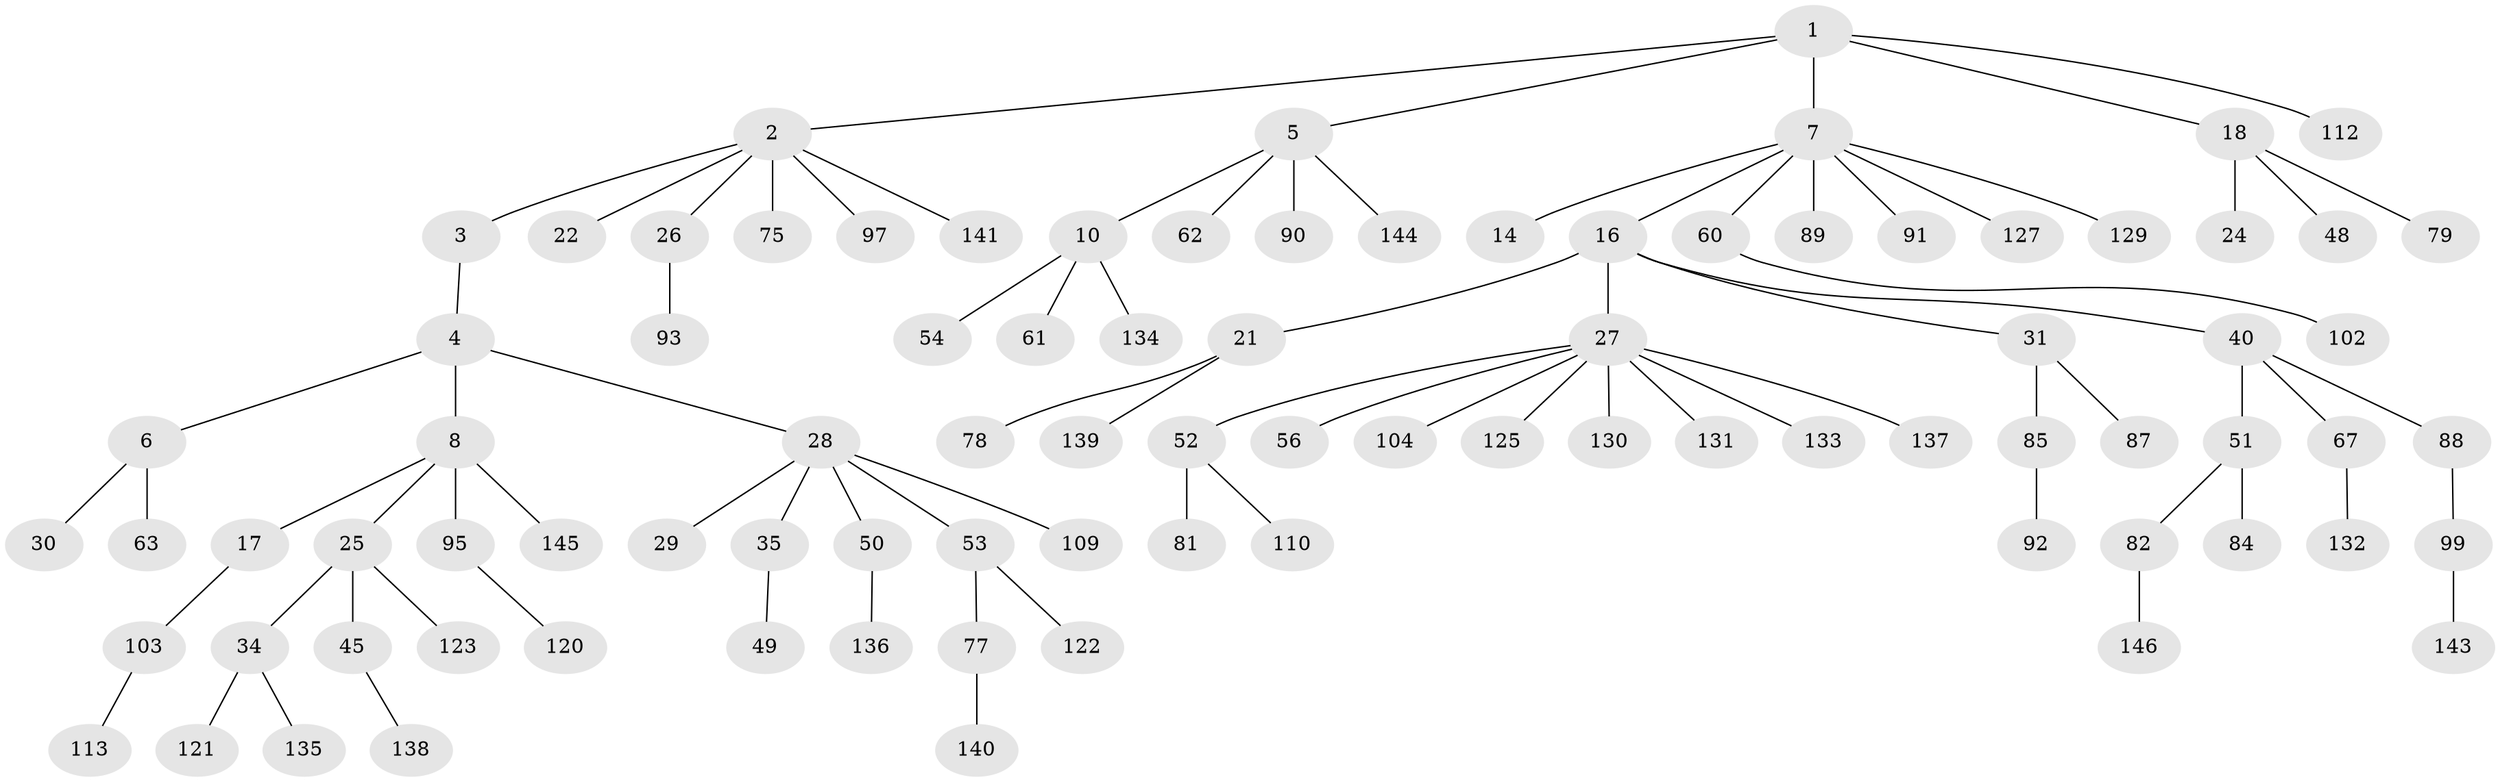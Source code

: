 // original degree distribution, {5: 0.027210884353741496, 6: 0.034013605442176874, 2: 0.2108843537414966, 4: 0.05442176870748299, 3: 0.14285714285714285, 8: 0.006802721088435374, 1: 0.5238095238095238}
// Generated by graph-tools (version 1.1) at 2025/19/03/04/25 18:19:21]
// undirected, 88 vertices, 87 edges
graph export_dot {
graph [start="1"]
  node [color=gray90,style=filled];
  1;
  2 [super="+20+65+13"];
  3;
  4;
  5 [super="+55+32+46"];
  6;
  7 [super="+59+71+58+11"];
  8 [super="+33+117+9"];
  10 [super="+94+15"];
  14 [super="+37+70"];
  16 [super="+147"];
  17;
  18;
  21 [super="+23+39"];
  22;
  24;
  25;
  26 [super="+38"];
  27 [super="+42+41+57"];
  28;
  29 [super="+96"];
  30;
  31 [super="+47+68"];
  34 [super="+101"];
  35 [super="+36+44+74"];
  40 [super="+43+69+83"];
  45;
  48;
  49;
  50;
  51 [super="+76"];
  52 [super="+142"];
  53;
  54 [super="+66"];
  56 [super="+86+98"];
  60 [super="+124"];
  61;
  62;
  63;
  67 [super="+80"];
  75;
  77;
  78;
  79;
  81;
  82;
  84;
  85;
  87;
  88;
  89;
  90 [super="+126"];
  91;
  92;
  93;
  95;
  97;
  99;
  102 [super="+118"];
  103;
  104;
  109;
  110;
  112 [super="+115"];
  113;
  120;
  121;
  122;
  123;
  125;
  127;
  129;
  130;
  131;
  132;
  133;
  134;
  135;
  136;
  137;
  138;
  139;
  140;
  141;
  143;
  144;
  145;
  146;
  1 -- 2;
  1 -- 5;
  1 -- 7;
  1 -- 18;
  1 -- 112;
  2 -- 3;
  2 -- 97;
  2 -- 75;
  2 -- 26;
  2 -- 141;
  2 -- 22;
  3 -- 4;
  4 -- 6;
  4 -- 8;
  4 -- 28;
  5 -- 10;
  5 -- 62;
  5 -- 144;
  5 -- 90;
  6 -- 30;
  6 -- 63;
  7 -- 89;
  7 -- 129;
  7 -- 16;
  7 -- 91;
  7 -- 60;
  7 -- 14;
  7 -- 127;
  8 -- 17;
  8 -- 25;
  8 -- 95;
  8 -- 145;
  10 -- 54;
  10 -- 61;
  10 -- 134;
  16 -- 21;
  16 -- 27;
  16 -- 31;
  16 -- 40;
  17 -- 103;
  18 -- 24;
  18 -- 48;
  18 -- 79;
  21 -- 139;
  21 -- 78;
  25 -- 34;
  25 -- 45;
  25 -- 123;
  26 -- 93;
  27 -- 125;
  27 -- 130;
  27 -- 52;
  27 -- 56;
  27 -- 137;
  27 -- 104;
  27 -- 131;
  27 -- 133;
  28 -- 29;
  28 -- 35;
  28 -- 50;
  28 -- 53;
  28 -- 109;
  31 -- 85;
  31 -- 87;
  34 -- 121;
  34 -- 135;
  35 -- 49;
  40 -- 51;
  40 -- 67;
  40 -- 88;
  45 -- 138;
  50 -- 136;
  51 -- 82;
  51 -- 84;
  52 -- 81;
  52 -- 110;
  53 -- 77;
  53 -- 122;
  60 -- 102;
  67 -- 132;
  77 -- 140;
  82 -- 146;
  85 -- 92;
  88 -- 99;
  95 -- 120;
  99 -- 143;
  103 -- 113;
}
